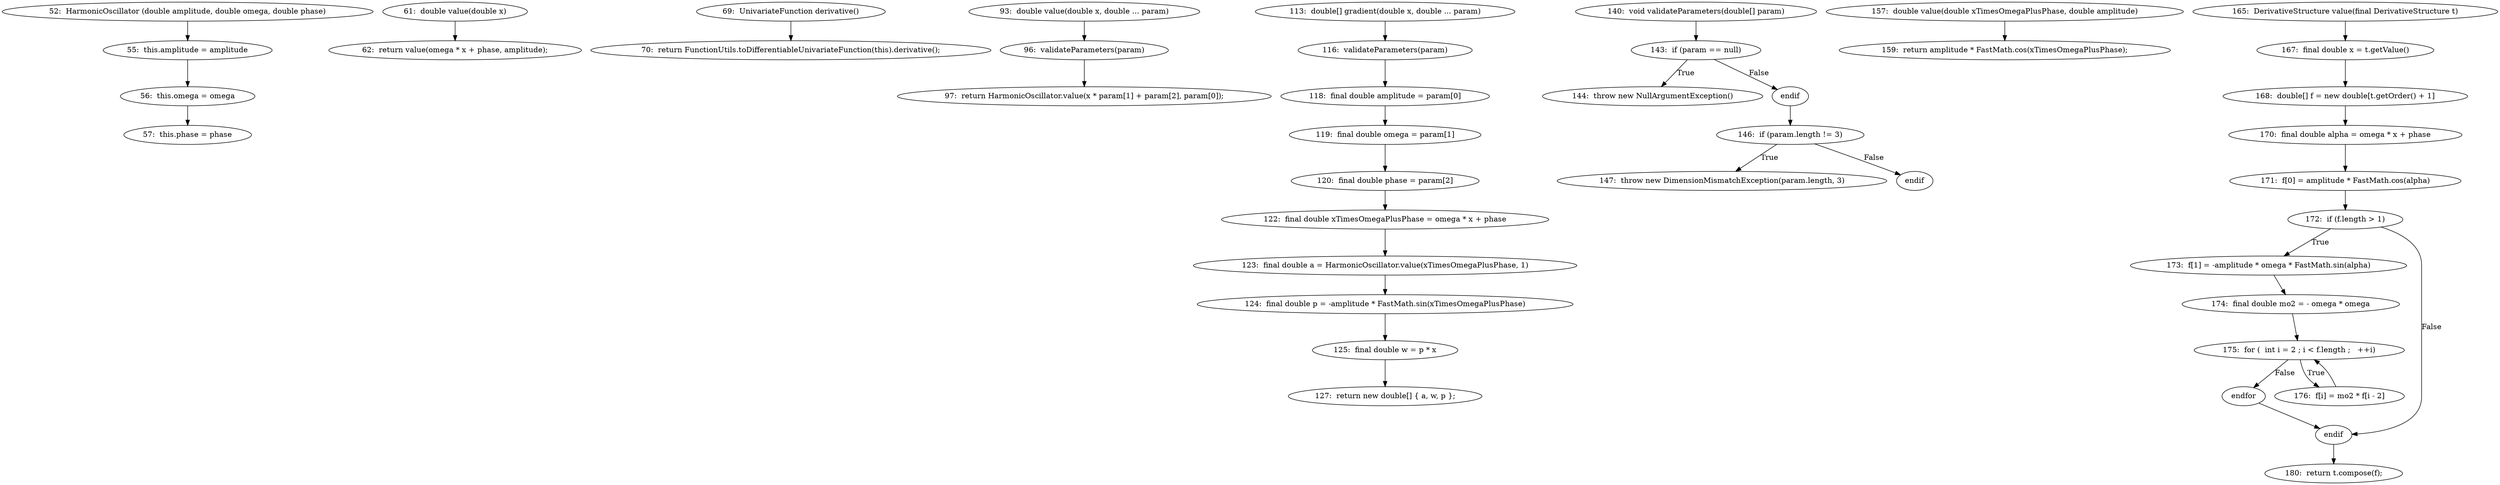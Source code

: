 digraph HarmonicOscillator_CFG {
  // graph-vertices
  v1  [label="52:  HarmonicOscillator (double amplitude, double omega, double phase)"];
  v2  [label="55:  this.amplitude = amplitude"];
  v3  [label="56:  this.omega = omega"];
  v4  [label="57:  this.phase = phase"];
  v5  [label="61:  double value(double x)"];
  v6  [label="62:  return value(omega * x + phase, amplitude);"];
  v7  [label="69:  UnivariateFunction derivative()"];
  v8  [label="70:  return FunctionUtils.toDifferentiableUnivariateFunction(this).derivative();"];
  v9  [label="93:  double value(double x, double ... param)"];
  v10  [label="96:  validateParameters(param)"];
  v11  [label="97:  return HarmonicOscillator.value(x * param[1] + param[2], param[0]);"];
  v12  [label="113:  double[] gradient(double x, double ... param)"];
  v13  [label="116:  validateParameters(param)"];
  v14  [label="118:  final double amplitude = param[0]"];
  v15  [label="119:  final double omega = param[1]"];
  v16  [label="120:  final double phase = param[2]"];
  v17  [label="122:  final double xTimesOmegaPlusPhase = omega * x + phase"];
  v18  [label="123:  final double a = HarmonicOscillator.value(xTimesOmegaPlusPhase, 1)"];
  v19  [label="124:  final double p = -amplitude * FastMath.sin(xTimesOmegaPlusPhase)"];
  v20  [label="125:  final double w = p * x"];
  v21  [label="127:  return new double[] { a, w, p };"];
  v22  [label="140:  void validateParameters(double[] param)"];
  v23  [label="143:  if (param == null)"];
  v24  [label="144:  throw new NullArgumentException()"];
  v25  [label="endif"];
  v26  [label="146:  if (param.length != 3)"];
  v27  [label="147:  throw new DimensionMismatchException(param.length, 3)"];
  v28  [label="endif"];
  v29  [label="157:  double value(double xTimesOmegaPlusPhase, double amplitude)"];
  v30  [label="159:  return amplitude * FastMath.cos(xTimesOmegaPlusPhase);"];
  v31  [label="165:  DerivativeStructure value(final DerivativeStructure t)"];
  v32  [label="167:  final double x = t.getValue()"];
  v33  [label="168:  double[] f = new double[t.getOrder() + 1]"];
  v34  [label="170:  final double alpha = omega * x + phase"];
  v35  [label="171:  f[0] = amplitude * FastMath.cos(alpha)"];
  v36  [label="172:  if (f.length > 1)"];
  v37  [label="173:  f[1] = -amplitude * omega * FastMath.sin(alpha)"];
  v38  [label="174:  final double mo2 = - omega * omega"];
  v39  [label="175:  for (  int i = 2 ; i < f.length ;   ++i)"];
  v42  [label="endfor"];
  v43  [label="176:  f[i] = mo2 * f[i - 2]"];
  v44  [label="endif"];
  v45  [label="180:  return t.compose(f);"];
  // graph-edges
  v1 -> v2;
  v2 -> v3;
  v3 -> v4;
  v5 -> v6;
  v7 -> v8;
  v9 -> v10;
  v10 -> v11;
  v12 -> v13;
  v13 -> v14;
  v14 -> v15;
  v15 -> v16;
  v16 -> v17;
  v17 -> v18;
  v18 -> v19;
  v19 -> v20;
  v20 -> v21;
  v22 -> v23;
  v23 -> v24  [label="True"];
  v23 -> v25  [label="False"];
  v25 -> v26;
  v26 -> v27  [label="True"];
  v26 -> v28  [label="False"];
  v29 -> v30;
  v31 -> v32;
  v32 -> v33;
  v33 -> v34;
  v34 -> v35;
  v35 -> v36;
  v36 -> v37  [label="True"];
  v37 -> v38;
  v38 -> v39;
  v39 -> v42  [label="False"];
  v39 -> v43  [label="True"];
  v43 -> v39;
  v42 -> v44;
  v36 -> v44  [label="False"];
  v44 -> v45;
  // end-of-graph
}

